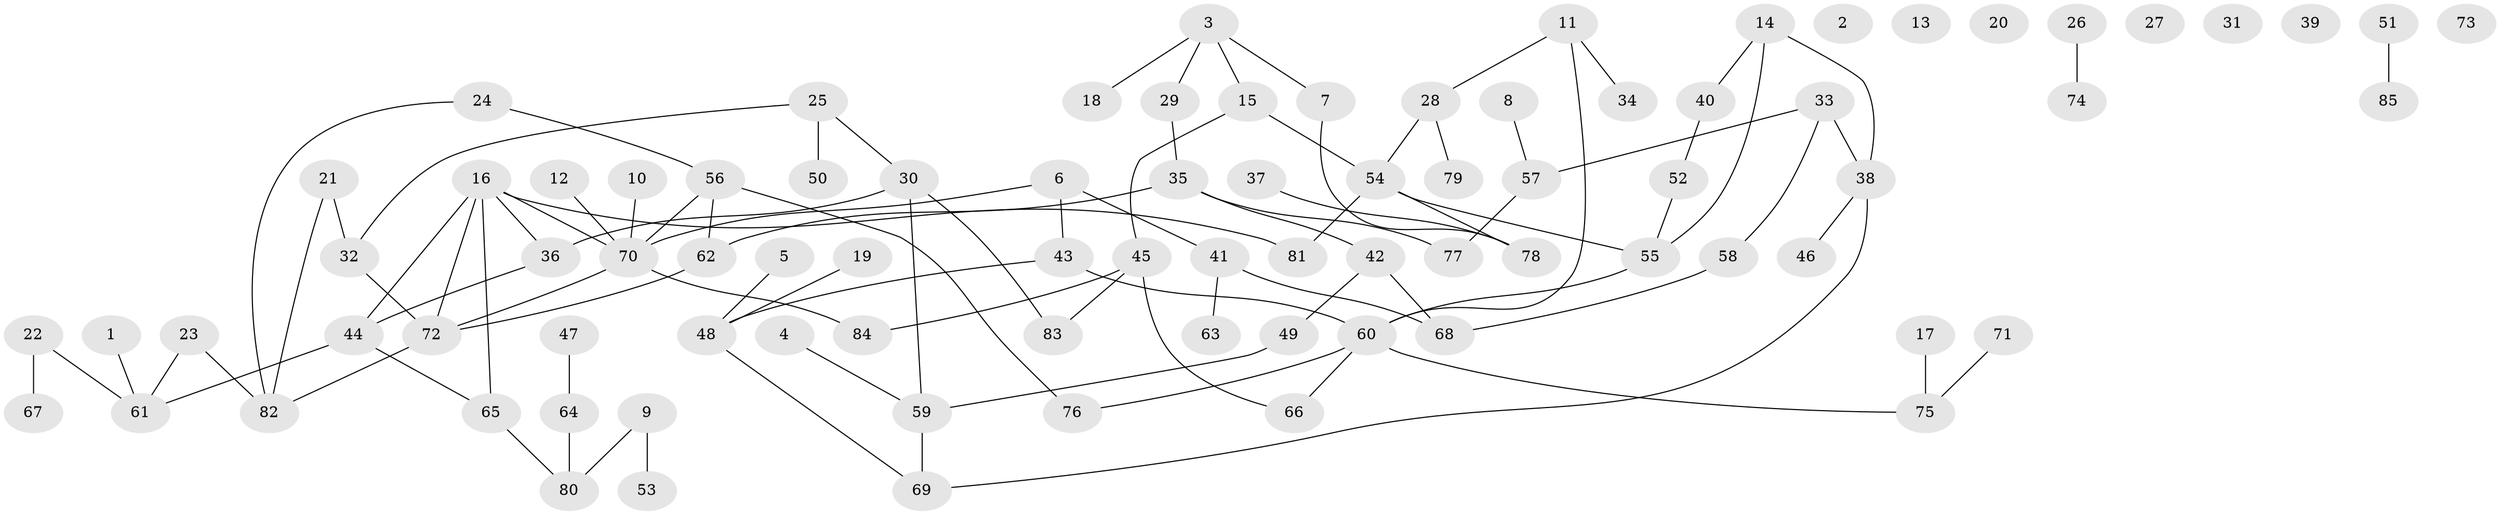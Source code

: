 // Generated by graph-tools (version 1.1) at 2025/25/03/09/25 03:25:22]
// undirected, 85 vertices, 98 edges
graph export_dot {
graph [start="1"]
  node [color=gray90,style=filled];
  1;
  2;
  3;
  4;
  5;
  6;
  7;
  8;
  9;
  10;
  11;
  12;
  13;
  14;
  15;
  16;
  17;
  18;
  19;
  20;
  21;
  22;
  23;
  24;
  25;
  26;
  27;
  28;
  29;
  30;
  31;
  32;
  33;
  34;
  35;
  36;
  37;
  38;
  39;
  40;
  41;
  42;
  43;
  44;
  45;
  46;
  47;
  48;
  49;
  50;
  51;
  52;
  53;
  54;
  55;
  56;
  57;
  58;
  59;
  60;
  61;
  62;
  63;
  64;
  65;
  66;
  67;
  68;
  69;
  70;
  71;
  72;
  73;
  74;
  75;
  76;
  77;
  78;
  79;
  80;
  81;
  82;
  83;
  84;
  85;
  1 -- 61;
  3 -- 7;
  3 -- 15;
  3 -- 18;
  3 -- 29;
  4 -- 59;
  5 -- 48;
  6 -- 41;
  6 -- 43;
  6 -- 70;
  7 -- 78;
  8 -- 57;
  9 -- 53;
  9 -- 80;
  10 -- 70;
  11 -- 28;
  11 -- 34;
  11 -- 60;
  12 -- 70;
  14 -- 38;
  14 -- 40;
  14 -- 55;
  15 -- 45;
  15 -- 54;
  16 -- 36;
  16 -- 44;
  16 -- 65;
  16 -- 70;
  16 -- 72;
  16 -- 81;
  17 -- 75;
  19 -- 48;
  21 -- 32;
  21 -- 82;
  22 -- 61;
  22 -- 67;
  23 -- 61;
  23 -- 82;
  24 -- 56;
  24 -- 82;
  25 -- 30;
  25 -- 32;
  25 -- 50;
  26 -- 74;
  28 -- 54;
  28 -- 79;
  29 -- 35;
  30 -- 36;
  30 -- 59;
  30 -- 83;
  32 -- 72;
  33 -- 38;
  33 -- 57;
  33 -- 58;
  35 -- 42;
  35 -- 62;
  35 -- 77;
  36 -- 44;
  37 -- 78;
  38 -- 46;
  38 -- 69;
  40 -- 52;
  41 -- 63;
  41 -- 68;
  42 -- 49;
  42 -- 68;
  43 -- 48;
  43 -- 60;
  44 -- 61;
  44 -- 65;
  45 -- 66;
  45 -- 83;
  45 -- 84;
  47 -- 64;
  48 -- 69;
  49 -- 59;
  51 -- 85;
  52 -- 55;
  54 -- 55;
  54 -- 78;
  54 -- 81;
  55 -- 60;
  56 -- 62;
  56 -- 70;
  56 -- 76;
  57 -- 77;
  58 -- 68;
  59 -- 69;
  60 -- 66;
  60 -- 75;
  60 -- 76;
  62 -- 72;
  64 -- 80;
  65 -- 80;
  70 -- 72;
  70 -- 84;
  71 -- 75;
  72 -- 82;
}
